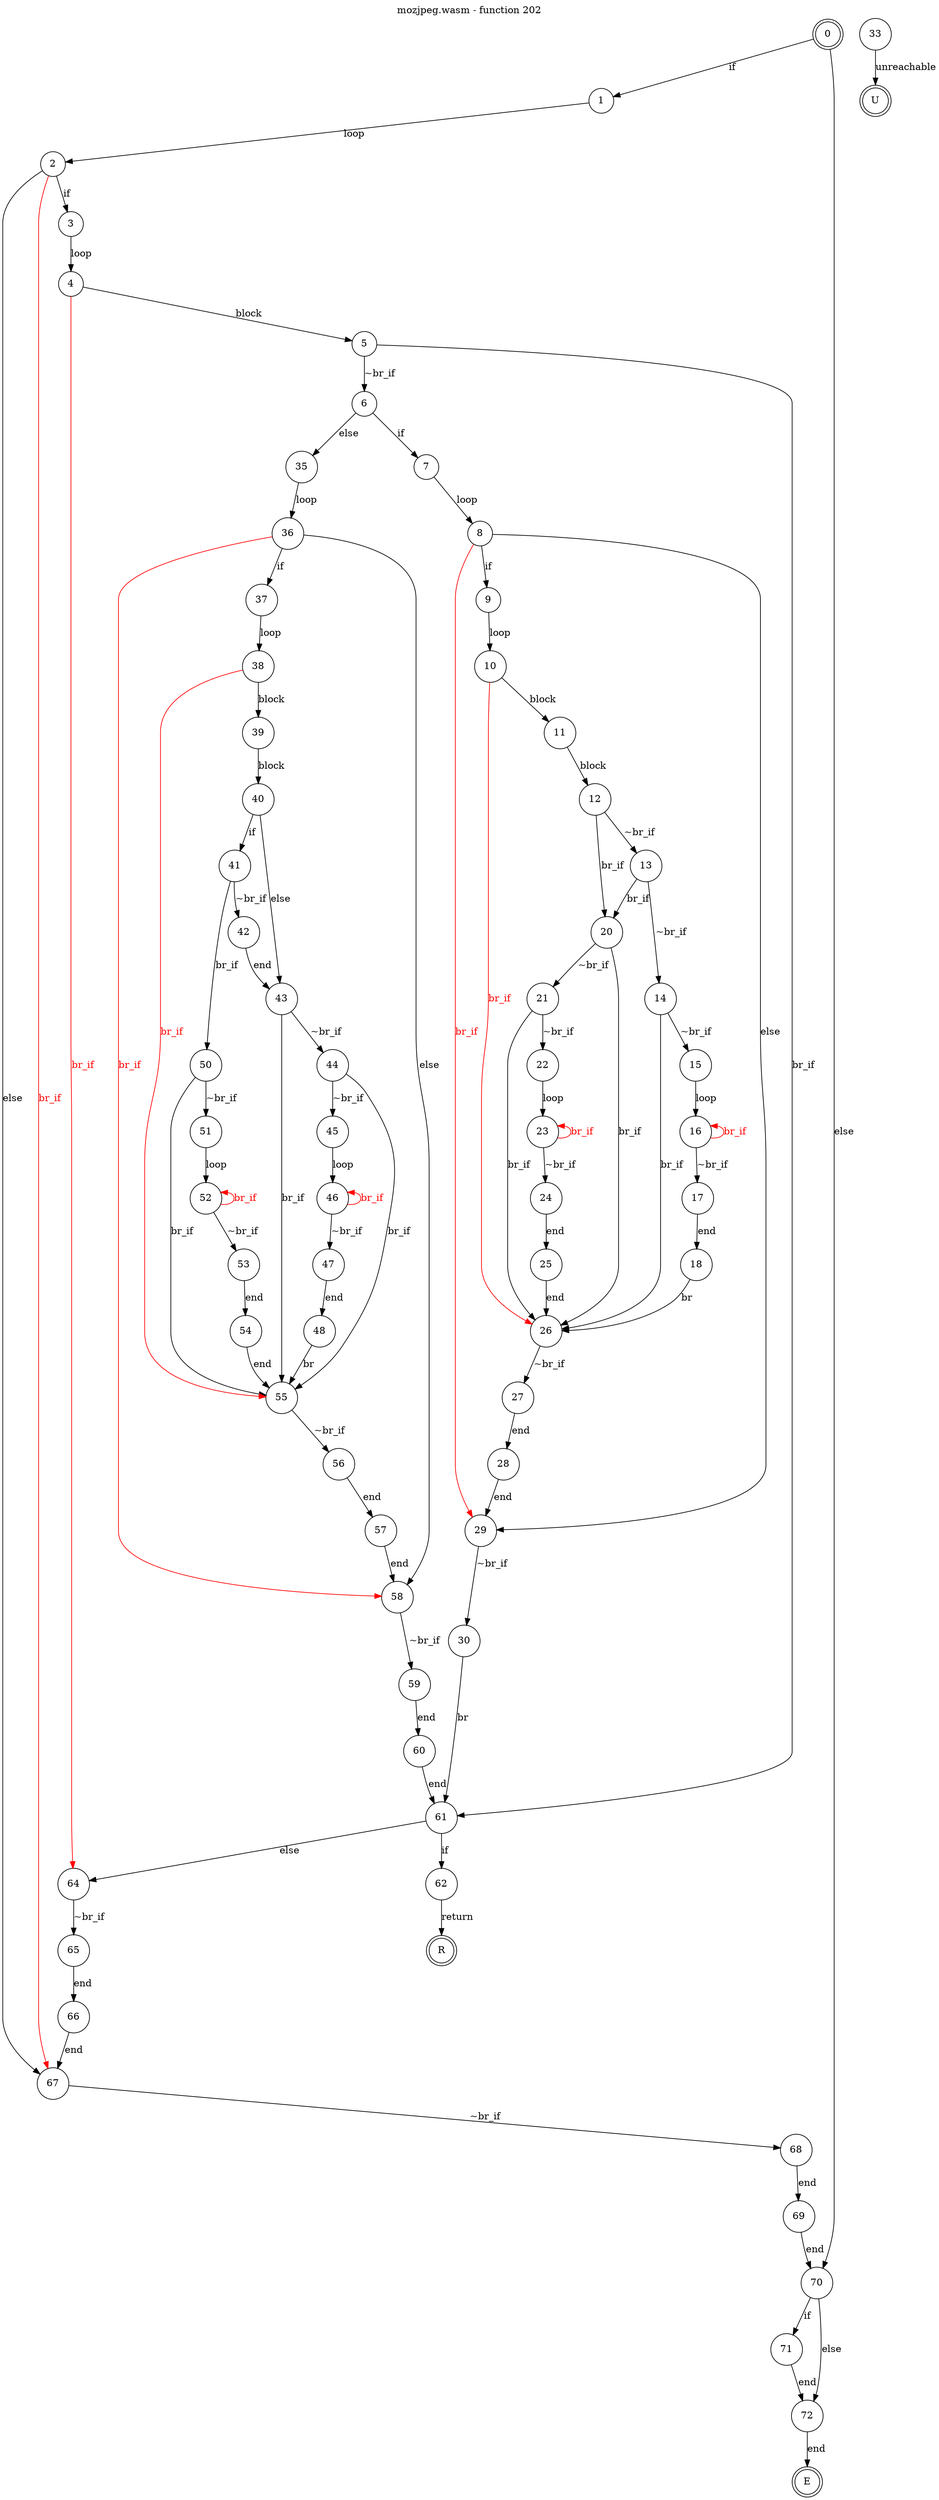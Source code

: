 digraph finite_state_machine {
    label = "mozjpeg.wasm - function 202"
    labelloc =  t
    labelfontsize = 16
    labelfontcolor = black
    labelfontname = "Helvetica"
    node [shape = doublecircle]; 0 E U R ;
    node [shape = circle];
    0 -> 1[label="if"];
    0 -> 70[label="else"];
    1 -> 2[label="loop"];
    2 -> 3[label="if"];
    2 -> 67[label="else"];
    3 -> 4[label="loop"];
    4 -> 5[label="block"];
    5 -> 6[label="~br_if"];
    5 -> 61[label="br_if"];
    6 -> 7[label="if"];
    6 -> 35[label="else"];
    7 -> 8[label="loop"];
    8 -> 9[label="if"];
    8 -> 29[label="else"];
    9 -> 10[label="loop"];
    10 -> 11[label="block"];
    11 -> 12[label="block"];
    12 -> 13[label="~br_if"];
    12 -> 20[label="br_if"];
    13 -> 14[label="~br_if"];
    13 -> 20[label="br_if"];
    14 -> 15[label="~br_if"];
    14 -> 26[label="br_if"];
    15 -> 16[label="loop"];
    16 -> 17[label="~br_if"];
    16 -> 16[color="red" dir=back fontcolor="red" label="br_if"];
    17 -> 18[label="end"];
    18 -> 26[label="br"];
    20 -> 21[label="~br_if"];
    20 -> 26[label="br_if"];
    21 -> 22[label="~br_if"];
    21 -> 26[label="br_if"];
    22 -> 23[label="loop"];
    23 -> 24[label="~br_if"];
    23 -> 23[color="red" dir=back fontcolor="red" label="br_if"];
    24 -> 25[label="end"];
    25 -> 26[label="end"];
    26 -> 27[label="~br_if"];
    26 -> 10[color="red" dir=back fontcolor="red" label="br_if"];
    27 -> 28[label="end"];
    28 -> 29[label="end"];
    29 -> 30[label="~br_if"];
    29 -> 8[color="red" dir=back fontcolor="red" label="br_if"];
    30 -> 61[label="br"];
    33 -> U[label="unreachable"];
    35 -> 36[label="loop"];
    36 -> 37[label="if"];
    36 -> 58[label="else"];
    37 -> 38[label="loop"];
    38 -> 39[label="block"];
    39 -> 40[label="block"];
    40 -> 41[label="if"];
    40 -> 43[label="else"];
    41 -> 42[label="~br_if"];
    41 -> 50[label="br_if"];
    42 -> 43[label="end"];
    43 -> 44[label="~br_if"];
    43 -> 55[label="br_if"];
    44 -> 45[label="~br_if"];
    44 -> 55[label="br_if"];
    45 -> 46[label="loop"];
    46 -> 47[label="~br_if"];
    46 -> 46[color="red" dir=back fontcolor="red" label="br_if"];
    47 -> 48[label="end"];
    48 -> 55[label="br"];
    50 -> 51[label="~br_if"];
    50 -> 55[label="br_if"];
    51 -> 52[label="loop"];
    52 -> 53[label="~br_if"];
    52 -> 52[color="red" dir=back fontcolor="red" label="br_if"];
    53 -> 54[label="end"];
    54 -> 55[label="end"];
    55 -> 56[label="~br_if"];
    55 -> 38[color="red" dir=back fontcolor="red" label="br_if"];
    56 -> 57[label="end"];
    57 -> 58[label="end"];
    58 -> 59[label="~br_if"];
    58 -> 36[color="red" dir=back fontcolor="red" label="br_if"];
    59 -> 60[label="end"];
    60 -> 61[label="end"];
    61 -> 62[label="if"];
    61 -> 64[label="else"];
    62 -> R[label="return"];
    64 -> 65[label="~br_if"];
    64 -> 4[color="red" dir=back fontcolor="red" label="br_if"];
    65 -> 66[label="end"];
    66 -> 67[label="end"];
    67 -> 68[label="~br_if"];
    67 -> 2[color="red" dir=back fontcolor="red" label="br_if"];
    68 -> 69[label="end"];
    69 -> 70[label="end"];
    70 -> 71[label="if"];
    70 -> 72[label="else"];
    71 -> 72[label="end"];
    72 -> E[label="end"];
}
